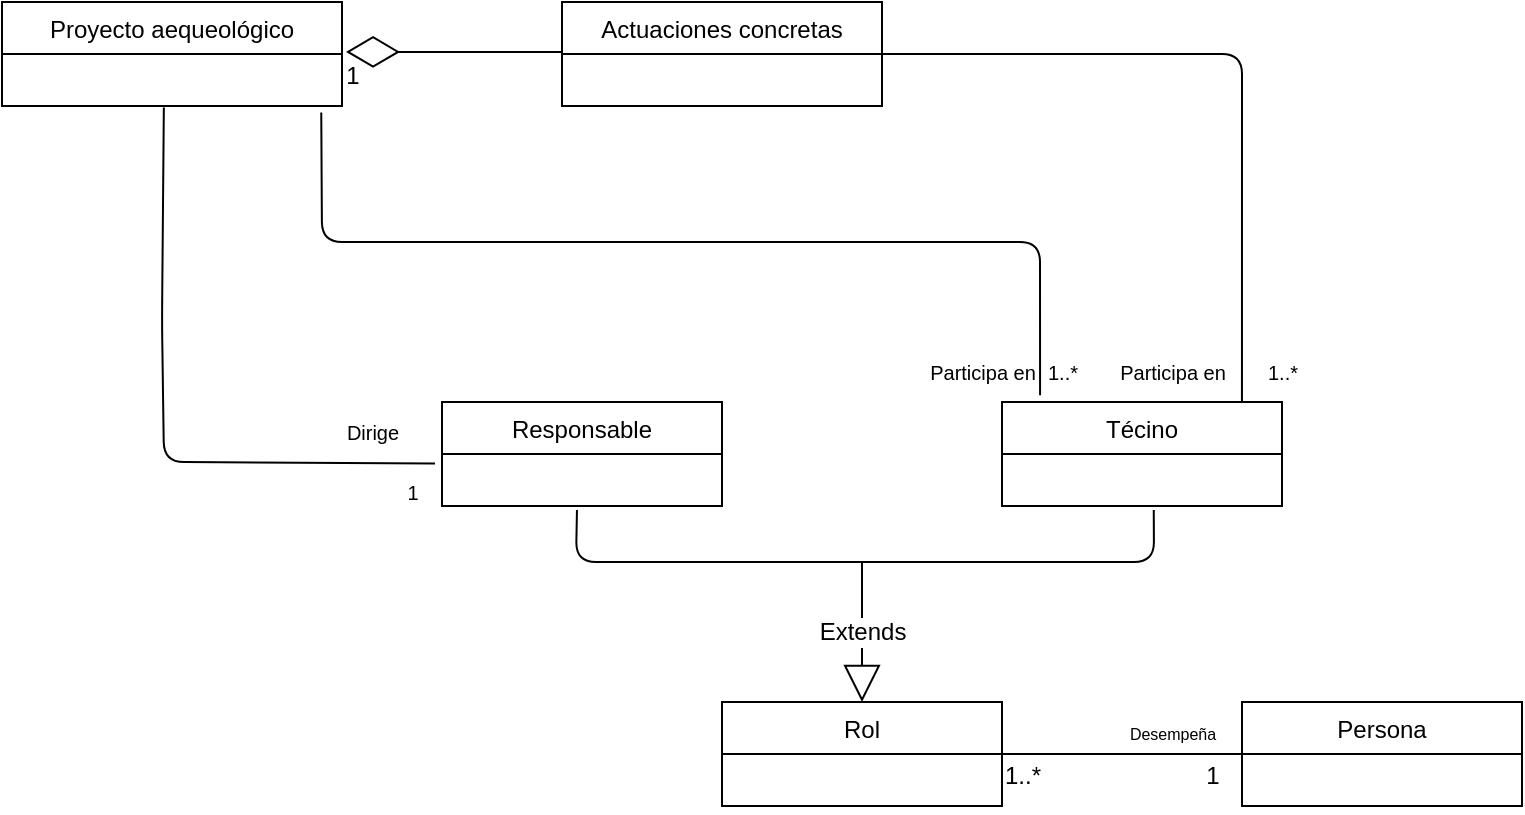 <mxfile>
    <diagram id="qHodDet3SYrF7-e4eRBg" name="Página-1">
        <mxGraphModel dx="939" dy="506" grid="1" gridSize="10" guides="1" tooltips="1" connect="1" arrows="1" fold="1" page="1" pageScale="1" pageWidth="827" pageHeight="1169" math="0" shadow="0">
            <root>
                <mxCell id="0"/>
                <mxCell id="1" parent="0"/>
                <mxCell id="2" value="Proyecto aequeológico" style="swimlane;fontStyle=0;childLayout=stackLayout;horizontal=1;startSize=26;fillColor=none;horizontalStack=0;resizeParent=1;resizeParentMax=0;resizeLast=0;collapsible=1;marginBottom=0;" vertex="1" parent="1">
                    <mxGeometry x="40" y="40" width="170" height="52" as="geometry"/>
                </mxCell>
                <mxCell id="3" value="    " style="text;strokeColor=none;fillColor=none;align=left;verticalAlign=top;spacingLeft=4;spacingRight=4;overflow=hidden;rotatable=0;points=[[0,0.5],[1,0.5]];portConstraint=eastwest;" vertex="1" parent="2">
                    <mxGeometry y="26" width="170" height="26" as="geometry"/>
                </mxCell>
                <mxCell id="6" value="" style="endArrow=diamondThin;endFill=0;endSize=24;html=1;entryX=1.012;entryY=-0.04;entryDx=0;entryDy=0;entryPerimeter=0;" edge="1" parent="1" target="3">
                    <mxGeometry width="160" relative="1" as="geometry">
                        <mxPoint x="320" y="65" as="sourcePoint"/>
                        <mxPoint x="500" y="220" as="targetPoint"/>
                    </mxGeometry>
                </mxCell>
                <mxCell id="7" value="Actuaciones concretas" style="swimlane;fontStyle=0;childLayout=stackLayout;horizontal=1;startSize=26;fillColor=none;horizontalStack=0;resizeParent=1;resizeParentMax=0;resizeLast=0;collapsible=1;marginBottom=0;" vertex="1" parent="1">
                    <mxGeometry x="320" y="40" width="160" height="52" as="geometry"/>
                </mxCell>
                <mxCell id="9" value="  " style="text;strokeColor=none;fillColor=none;align=left;verticalAlign=top;spacingLeft=4;spacingRight=4;overflow=hidden;rotatable=0;points=[[0,0.5],[1,0.5]];portConstraint=eastwest;" vertex="1" parent="7">
                    <mxGeometry y="26" width="160" height="26" as="geometry"/>
                </mxCell>
                <mxCell id="12" value="1" style="text;html=1;align=center;verticalAlign=middle;resizable=0;points=[];autosize=1;strokeColor=none;fillColor=none;" vertex="1" parent="1">
                    <mxGeometry x="200" y="62" width="30" height="30" as="geometry"/>
                </mxCell>
                <mxCell id="14" value="Persona" style="swimlane;fontStyle=0;childLayout=stackLayout;horizontal=1;startSize=26;fillColor=none;horizontalStack=0;resizeParent=1;resizeParentMax=0;resizeLast=0;collapsible=1;marginBottom=0;" vertex="1" parent="1">
                    <mxGeometry x="660" y="390" width="140" height="52" as="geometry"/>
                </mxCell>
                <mxCell id="16" value="  " style="text;strokeColor=none;fillColor=none;align=left;verticalAlign=top;spacingLeft=4;spacingRight=4;overflow=hidden;rotatable=0;points=[[0,0.5],[1,0.5]];portConstraint=eastwest;" vertex="1" parent="14">
                    <mxGeometry y="26" width="140" height="26" as="geometry"/>
                </mxCell>
                <mxCell id="18" value="Rol" style="swimlane;fontStyle=0;childLayout=stackLayout;horizontal=1;startSize=26;fillColor=none;horizontalStack=0;resizeParent=1;resizeParentMax=0;resizeLast=0;collapsible=1;marginBottom=0;" vertex="1" parent="1">
                    <mxGeometry x="400" y="390" width="140" height="52" as="geometry"/>
                </mxCell>
                <mxCell id="20" value=" " style="text;strokeColor=none;fillColor=none;align=left;verticalAlign=top;spacingLeft=4;spacingRight=4;overflow=hidden;rotatable=0;points=[[0,0.5],[1,0.5]];portConstraint=eastwest;" vertex="1" parent="18">
                    <mxGeometry y="26" width="140" height="26" as="geometry"/>
                </mxCell>
                <mxCell id="22" value="" style="endArrow=none;html=1;exitX=1;exitY=0.5;exitDx=0;exitDy=0;" edge="1" parent="1" source="18">
                    <mxGeometry width="50" height="50" relative="1" as="geometry">
                        <mxPoint x="390" y="300" as="sourcePoint"/>
                        <mxPoint x="660" y="416" as="targetPoint"/>
                    </mxGeometry>
                </mxCell>
                <mxCell id="24" value="&lt;font style=&quot;font-size: 8px;&quot;&gt;Desempeña&lt;/font&gt;" style="text;html=1;align=center;verticalAlign=middle;resizable=0;points=[];autosize=1;strokeColor=none;fillColor=none;" vertex="1" parent="1">
                    <mxGeometry x="590" y="390" width="70" height="30" as="geometry"/>
                </mxCell>
                <mxCell id="26" value="&lt;font style=&quot;font-size: 12px;&quot;&gt;1&lt;/font&gt;" style="text;html=1;align=center;verticalAlign=middle;resizable=0;points=[];autosize=1;strokeColor=none;fillColor=none;fontSize=8;" vertex="1" parent="1">
                    <mxGeometry x="630" y="412" width="30" height="30" as="geometry"/>
                </mxCell>
                <mxCell id="27" value="1..*" style="text;html=1;align=center;verticalAlign=middle;resizable=0;points=[];autosize=1;strokeColor=none;fillColor=none;fontSize=12;" vertex="1" parent="1">
                    <mxGeometry x="530" y="412" width="40" height="30" as="geometry"/>
                </mxCell>
                <mxCell id="28" value="Responsable" style="swimlane;fontStyle=0;childLayout=stackLayout;horizontal=1;startSize=26;fillColor=none;horizontalStack=0;resizeParent=1;resizeParentMax=0;resizeLast=0;collapsible=1;marginBottom=0;fontSize=12;" vertex="1" parent="1">
                    <mxGeometry x="260" y="240" width="140" height="52" as="geometry"/>
                </mxCell>
                <mxCell id="30" value="  " style="text;strokeColor=none;fillColor=none;align=left;verticalAlign=top;spacingLeft=4;spacingRight=4;overflow=hidden;rotatable=0;points=[[0,0.5],[1,0.5]];portConstraint=eastwest;fontSize=12;" vertex="1" parent="28">
                    <mxGeometry y="26" width="140" height="26" as="geometry"/>
                </mxCell>
                <mxCell id="32" value="Técino" style="swimlane;fontStyle=0;childLayout=stackLayout;horizontal=1;startSize=26;fillColor=none;horizontalStack=0;resizeParent=1;resizeParentMax=0;resizeLast=0;collapsible=1;marginBottom=0;fontSize=12;" vertex="1" parent="1">
                    <mxGeometry x="540" y="240" width="140" height="52" as="geometry"/>
                </mxCell>
                <mxCell id="34" value="   " style="text;strokeColor=none;fillColor=none;align=left;verticalAlign=top;spacingLeft=4;spacingRight=4;overflow=hidden;rotatable=0;points=[[0,0.5],[1,0.5]];portConstraint=eastwest;fontSize=12;" vertex="1" parent="32">
                    <mxGeometry y="26" width="140" height="26" as="geometry"/>
                </mxCell>
                <mxCell id="37" value="" style="endArrow=none;html=1;fontSize=12;exitX=0.482;exitY=1.077;exitDx=0;exitDy=0;exitPerimeter=0;entryX=0.542;entryY=1.077;entryDx=0;entryDy=0;entryPerimeter=0;" edge="1" parent="1" source="30" target="34">
                    <mxGeometry width="50" height="50" relative="1" as="geometry">
                        <mxPoint x="390" y="240" as="sourcePoint"/>
                        <mxPoint x="440" y="190" as="targetPoint"/>
                        <Array as="points">
                            <mxPoint x="327" y="320"/>
                            <mxPoint x="480" y="320"/>
                            <mxPoint x="616" y="320"/>
                        </Array>
                    </mxGeometry>
                </mxCell>
                <mxCell id="38" value="Extends" style="endArrow=block;endSize=16;endFill=0;html=1;fontSize=12;entryX=0.5;entryY=0;entryDx=0;entryDy=0;" edge="1" parent="1" target="18">
                    <mxGeometry width="160" relative="1" as="geometry">
                        <mxPoint x="470" y="320" as="sourcePoint"/>
                        <mxPoint x="500" y="210" as="targetPoint"/>
                    </mxGeometry>
                </mxCell>
                <mxCell id="39" value="" style="endArrow=none;html=1;fontSize=12;exitX=0.857;exitY=0;exitDx=0;exitDy=0;exitPerimeter=0;entryX=1;entryY=0.5;entryDx=0;entryDy=0;" edge="1" parent="1" source="32" target="7">
                    <mxGeometry width="50" height="50" relative="1" as="geometry">
                        <mxPoint x="390" y="240" as="sourcePoint"/>
                        <mxPoint x="440" y="190" as="targetPoint"/>
                        <Array as="points">
                            <mxPoint x="660" y="66"/>
                        </Array>
                    </mxGeometry>
                </mxCell>
                <mxCell id="40" value="" style="endArrow=none;html=1;fontSize=12;exitX=0.136;exitY=-0.066;exitDx=0;exitDy=0;exitPerimeter=0;entryX=0.939;entryY=1.127;entryDx=0;entryDy=0;entryPerimeter=0;" edge="1" parent="1" source="32" target="3">
                    <mxGeometry width="50" height="50" relative="1" as="geometry">
                        <mxPoint x="390" y="240" as="sourcePoint"/>
                        <mxPoint x="440" y="190" as="targetPoint"/>
                        <Array as="points">
                            <mxPoint x="559" y="160"/>
                            <mxPoint x="200" y="160"/>
                        </Array>
                    </mxGeometry>
                </mxCell>
                <mxCell id="41" value="&lt;font style=&quot;font-size: 10px;&quot;&gt;Participa en&lt;/font&gt;" style="text;html=1;align=center;verticalAlign=middle;resizable=0;points=[];autosize=1;strokeColor=none;fillColor=none;fontSize=12;" vertex="1" parent="1">
                    <mxGeometry x="585" y="210" width="80" height="30" as="geometry"/>
                </mxCell>
                <mxCell id="42" value="&lt;font style=&quot;font-size: 10px;&quot;&gt;Participa en&lt;/font&gt;" style="text;html=1;align=center;verticalAlign=middle;resizable=0;points=[];autosize=1;strokeColor=none;fillColor=none;fontSize=12;" vertex="1" parent="1">
                    <mxGeometry x="490" y="210" width="80" height="30" as="geometry"/>
                </mxCell>
                <mxCell id="43" value="" style="endArrow=none;html=1;fontSize=10;exitX=-0.025;exitY=0.184;exitDx=0;exitDy=0;exitPerimeter=0;entryX=0.476;entryY=1.027;entryDx=0;entryDy=0;entryPerimeter=0;" edge="1" parent="1" source="30" target="3">
                    <mxGeometry width="50" height="50" relative="1" as="geometry">
                        <mxPoint x="390" y="170" as="sourcePoint"/>
                        <mxPoint x="440" y="120" as="targetPoint"/>
                        <Array as="points">
                            <mxPoint x="121" y="270"/>
                            <mxPoint x="120" y="200"/>
                        </Array>
                    </mxGeometry>
                </mxCell>
                <mxCell id="44" value="Dirige" style="text;html=1;align=center;verticalAlign=middle;resizable=0;points=[];autosize=1;strokeColor=none;fillColor=none;fontSize=10;" vertex="1" parent="1">
                    <mxGeometry x="200" y="240" width="50" height="30" as="geometry"/>
                </mxCell>
                <mxCell id="45" value="1" style="text;html=1;align=center;verticalAlign=middle;resizable=0;points=[];autosize=1;strokeColor=none;fillColor=none;fontSize=10;" vertex="1" parent="1">
                    <mxGeometry x="230" y="270" width="30" height="30" as="geometry"/>
                </mxCell>
                <mxCell id="46" value="1..*" style="text;html=1;align=center;verticalAlign=middle;resizable=0;points=[];autosize=1;strokeColor=none;fillColor=none;fontSize=10;" vertex="1" parent="1">
                    <mxGeometry x="660" y="210" width="40" height="30" as="geometry"/>
                </mxCell>
                <mxCell id="47" value="1..*" style="text;html=1;align=center;verticalAlign=middle;resizable=0;points=[];autosize=1;strokeColor=none;fillColor=none;fontSize=10;" vertex="1" parent="1">
                    <mxGeometry x="550" y="210" width="40" height="30" as="geometry"/>
                </mxCell>
            </root>
        </mxGraphModel>
    </diagram>
</mxfile>

